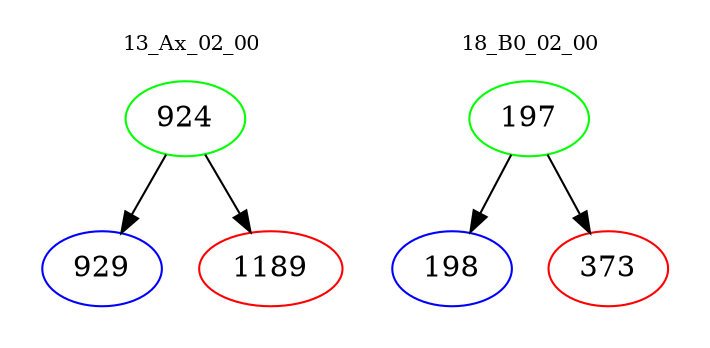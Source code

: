 digraph{
subgraph cluster_0 {
color = white
label = "13_Ax_02_00";
fontsize=10;
T0_924 [label="924", color="green"]
T0_924 -> T0_929 [color="black"]
T0_929 [label="929", color="blue"]
T0_924 -> T0_1189 [color="black"]
T0_1189 [label="1189", color="red"]
}
subgraph cluster_1 {
color = white
label = "18_B0_02_00";
fontsize=10;
T1_197 [label="197", color="green"]
T1_197 -> T1_198 [color="black"]
T1_198 [label="198", color="blue"]
T1_197 -> T1_373 [color="black"]
T1_373 [label="373", color="red"]
}
}
